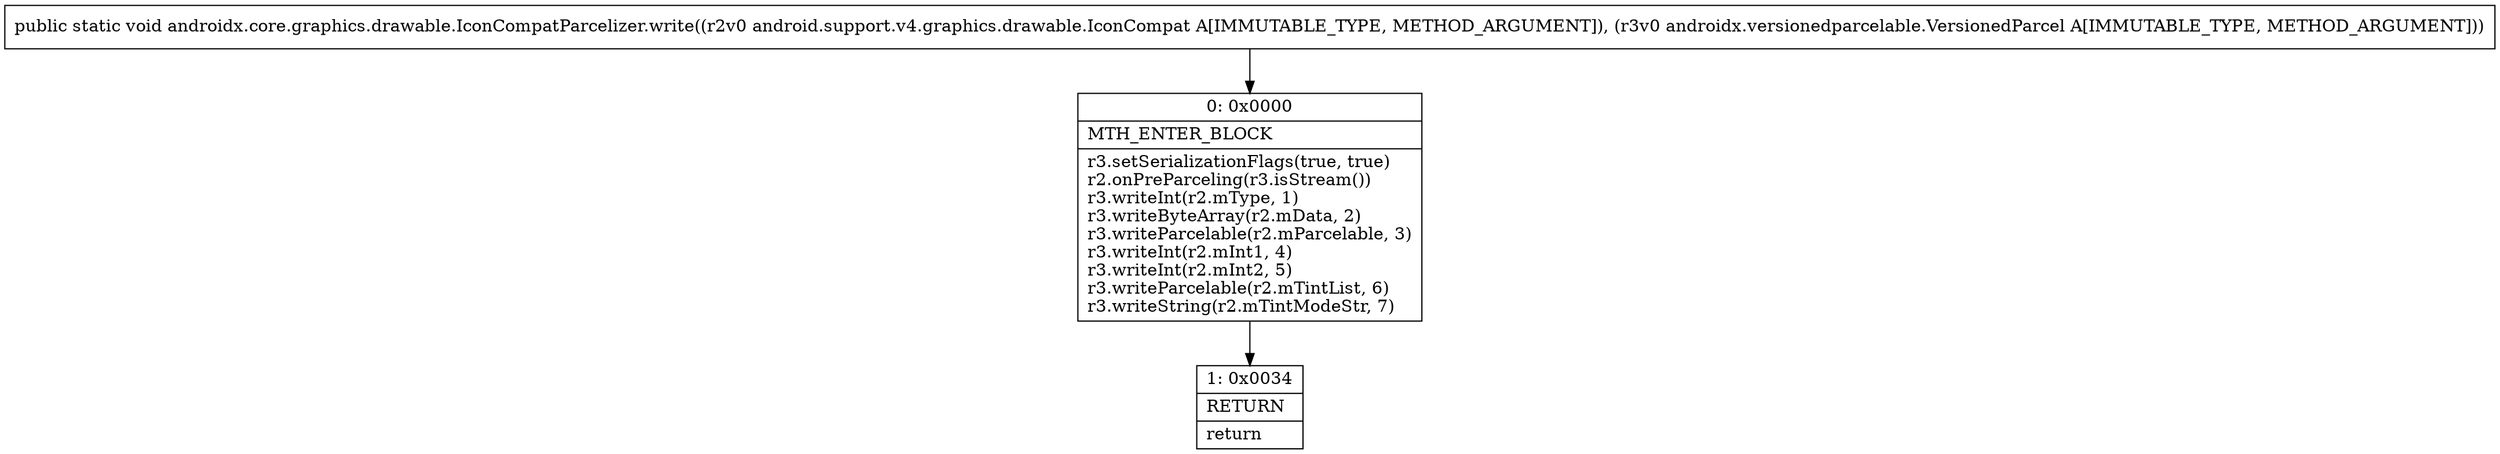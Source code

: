 digraph "CFG forandroidx.core.graphics.drawable.IconCompatParcelizer.write(Landroid\/support\/v4\/graphics\/drawable\/IconCompat;Landroidx\/versionedparcelable\/VersionedParcel;)V" {
Node_0 [shape=record,label="{0\:\ 0x0000|MTH_ENTER_BLOCK\l|r3.setSerializationFlags(true, true)\lr2.onPreParceling(r3.isStream())\lr3.writeInt(r2.mType, 1)\lr3.writeByteArray(r2.mData, 2)\lr3.writeParcelable(r2.mParcelable, 3)\lr3.writeInt(r2.mInt1, 4)\lr3.writeInt(r2.mInt2, 5)\lr3.writeParcelable(r2.mTintList, 6)\lr3.writeString(r2.mTintModeStr, 7)\l}"];
Node_1 [shape=record,label="{1\:\ 0x0034|RETURN\l|return\l}"];
MethodNode[shape=record,label="{public static void androidx.core.graphics.drawable.IconCompatParcelizer.write((r2v0 android.support.v4.graphics.drawable.IconCompat A[IMMUTABLE_TYPE, METHOD_ARGUMENT]), (r3v0 androidx.versionedparcelable.VersionedParcel A[IMMUTABLE_TYPE, METHOD_ARGUMENT])) }"];
MethodNode -> Node_0;
Node_0 -> Node_1;
}

